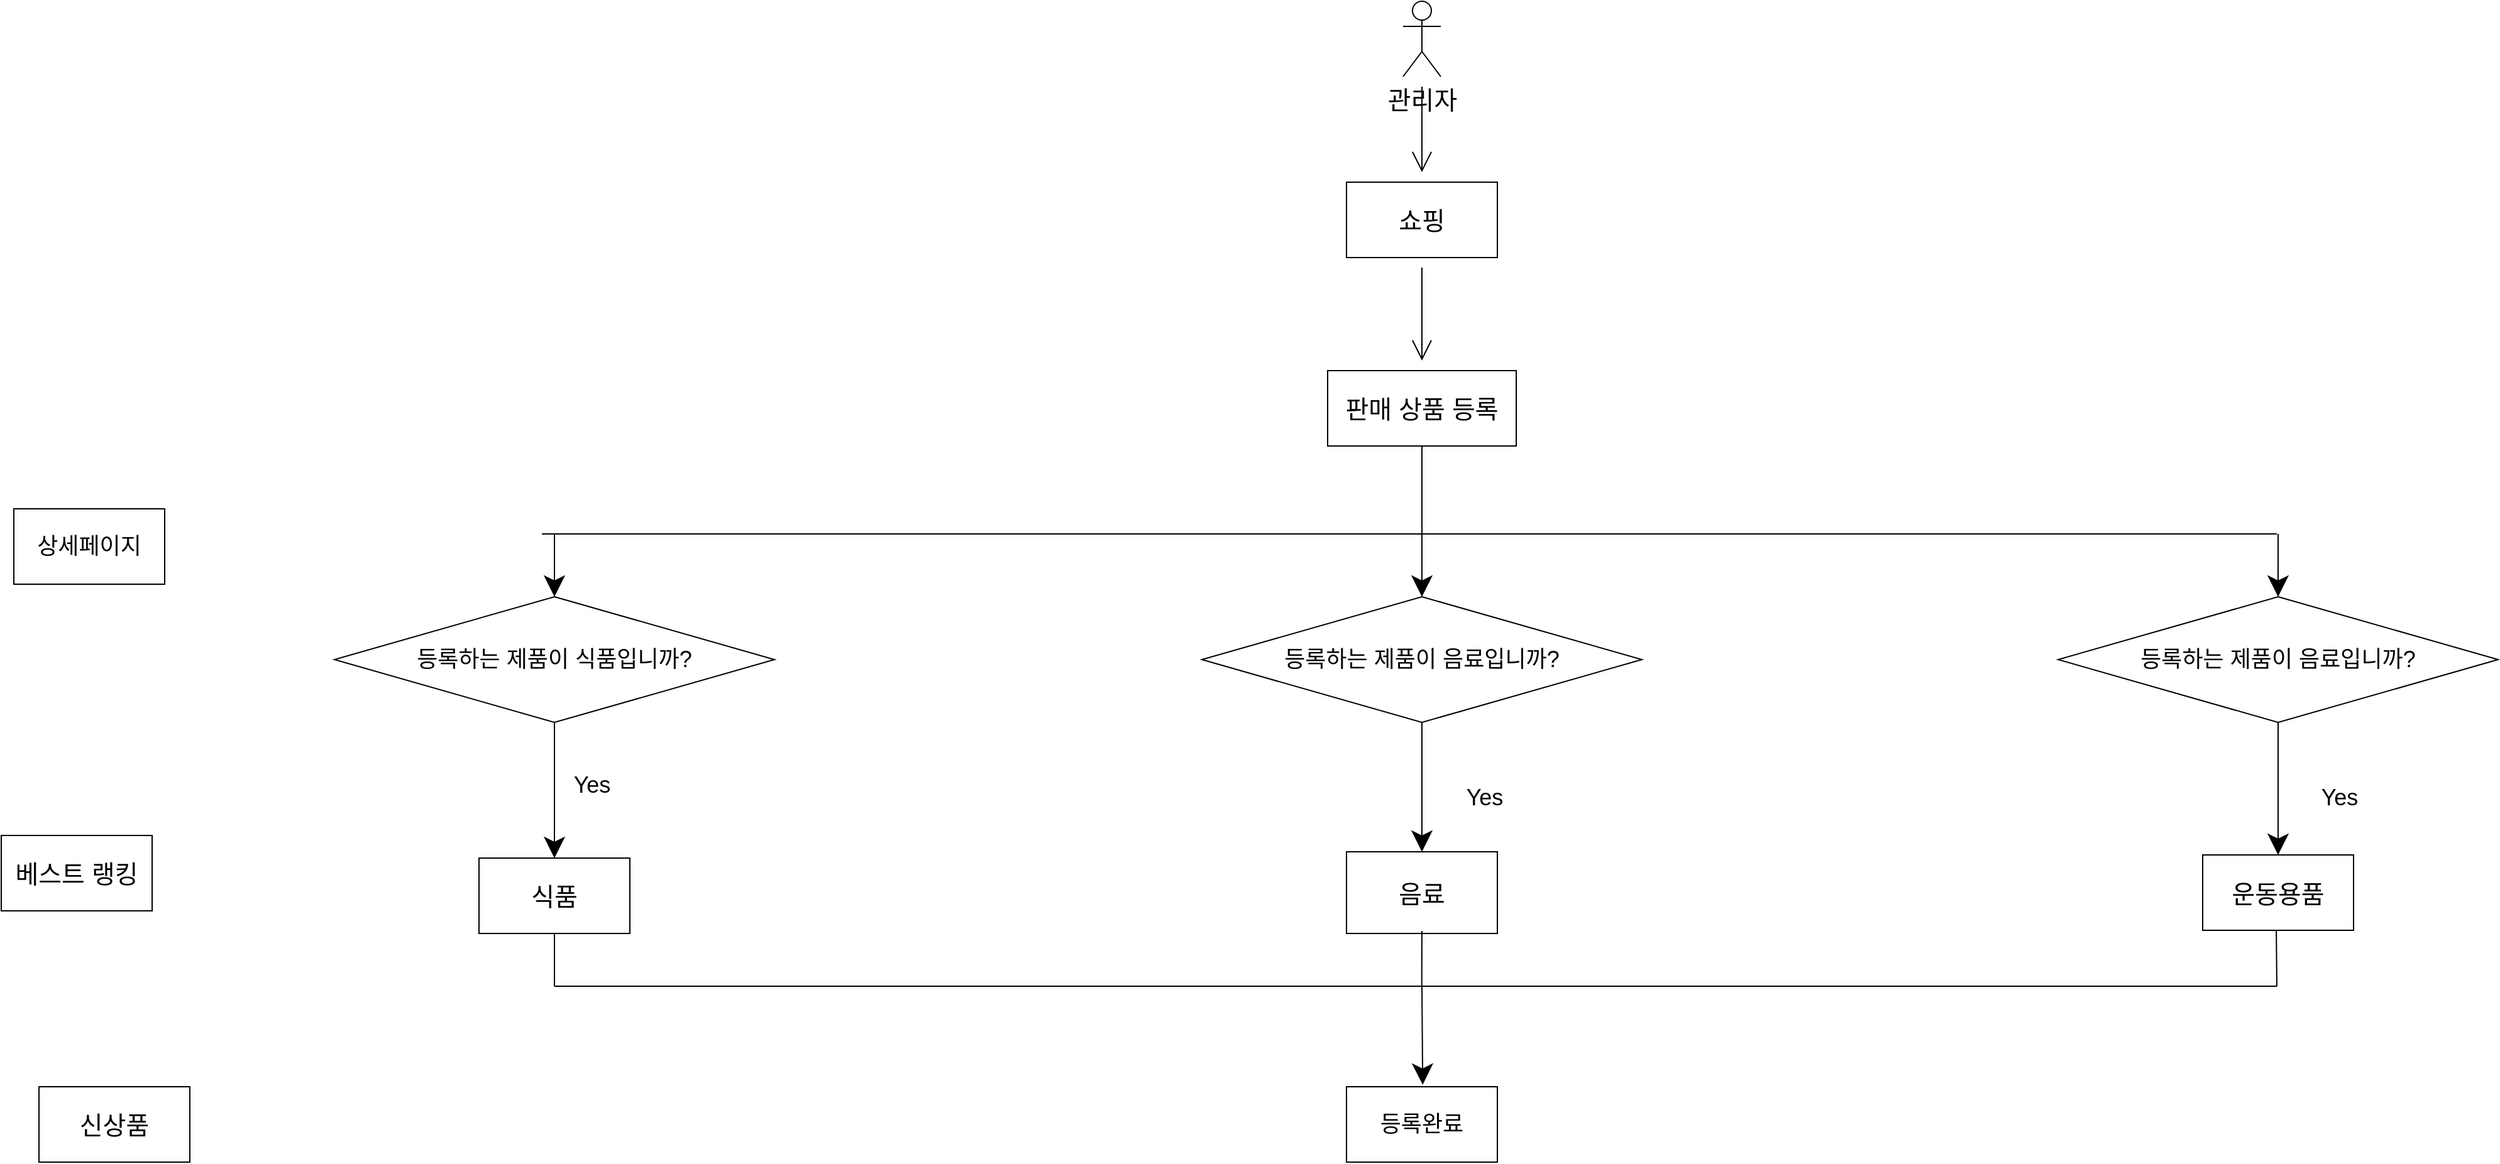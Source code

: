 <mxfile version="15.3.5" type="github" pages="2">
  <diagram id="Mbz1X0jXBJQAvzP7gGIC" name="관리자 상품등록">
    <mxGraphModel dx="3422" dy="2537" grid="1" gridSize="10" guides="1" tooltips="1" connect="1" arrows="1" fold="1" page="1" pageScale="1" pageWidth="827" pageHeight="1169" math="0" shadow="0">
      <root>
        <mxCell id="0" />
        <mxCell id="1" parent="0" />
        <mxCell id="1ij2vIx0KIyRfs9CmPw--5" value="" style="edgeStyle=none;curved=1;rounded=0;orthogonalLoop=1;jettySize=auto;html=1;fontSize=20;endArrow=open;startSize=14;endSize=14;sourcePerimeterSpacing=8;targetPerimeterSpacing=8;" edge="1" parent="1" source="1ij2vIx0KIyRfs9CmPw--1" target="1ij2vIx0KIyRfs9CmPw--3">
          <mxGeometry relative="1" as="geometry" />
        </mxCell>
        <mxCell id="1ij2vIx0KIyRfs9CmPw--1" value="쇼핑" style="rounded=0;whiteSpace=wrap;html=1;hachureGap=4;pointerEvents=0;fontSize=20;" vertex="1" parent="1">
          <mxGeometry x="340" y="80" width="120" height="60" as="geometry" />
        </mxCell>
        <mxCell id="1ij2vIx0KIyRfs9CmPw--3" value="판매 상품 등록" style="rounded=0;whiteSpace=wrap;html=1;hachureGap=4;pointerEvents=0;fontSize=20;" vertex="1" parent="1">
          <mxGeometry x="325" y="230" width="150" height="60" as="geometry" />
        </mxCell>
        <mxCell id="1ij2vIx0KIyRfs9CmPw--6" value="신상품" style="whiteSpace=wrap;html=1;rounded=0;fontSize=20;hachureGap=4;" vertex="1" parent="1">
          <mxGeometry x="-700" y="800" width="120" height="60" as="geometry" />
        </mxCell>
        <mxCell id="1ij2vIx0KIyRfs9CmPw--9" value="식품" style="rounded=0;whiteSpace=wrap;html=1;hachureGap=4;pointerEvents=0;fontSize=20;" vertex="1" parent="1">
          <mxGeometry x="-350" y="618" width="120" height="60" as="geometry" />
        </mxCell>
        <mxCell id="1ij2vIx0KIyRfs9CmPw--10" value="베스트 랭킹" style="rounded=0;whiteSpace=wrap;html=1;hachureGap=4;pointerEvents=0;fontSize=20;" vertex="1" parent="1">
          <mxGeometry x="-730" y="600" width="120" height="60" as="geometry" />
        </mxCell>
        <mxCell id="1ij2vIx0KIyRfs9CmPw--12" value="음료" style="rounded=0;whiteSpace=wrap;html=1;hachureGap=4;pointerEvents=0;fontSize=20;" vertex="1" parent="1">
          <mxGeometry x="340" y="613" width="120" height="65" as="geometry" />
        </mxCell>
        <mxCell id="1ij2vIx0KIyRfs9CmPw--13" value="운동용품" style="rounded=0;whiteSpace=wrap;html=1;hachureGap=4;pointerEvents=0;fontSize=20;" vertex="1" parent="1">
          <mxGeometry x="1021" y="615.5" width="120" height="60" as="geometry" />
        </mxCell>
        <mxCell id="1ij2vIx0KIyRfs9CmPw--15" value="" style="endArrow=none;html=1;fontSize=20;startSize=14;endSize=14;sourcePerimeterSpacing=8;targetPerimeterSpacing=8;entryX=0.5;entryY=1;entryDx=0;entryDy=0;" edge="1" parent="1" target="1ij2vIx0KIyRfs9CmPw--3">
          <mxGeometry width="50" height="50" relative="1" as="geometry">
            <mxPoint x="400" y="360" as="sourcePoint" />
            <mxPoint x="680" y="380" as="targetPoint" />
          </mxGeometry>
        </mxCell>
        <mxCell id="1ij2vIx0KIyRfs9CmPw--16" value="" style="endArrow=none;html=1;fontSize=20;startSize=14;endSize=14;sourcePerimeterSpacing=8;targetPerimeterSpacing=8;" edge="1" parent="1">
          <mxGeometry width="50" height="50" relative="1" as="geometry">
            <mxPoint x="-300" y="360" as="sourcePoint" />
            <mxPoint x="1080" y="360" as="targetPoint" />
          </mxGeometry>
        </mxCell>
        <mxCell id="1ij2vIx0KIyRfs9CmPw--22" value="" style="edgeStyle=none;curved=1;rounded=0;orthogonalLoop=1;jettySize=auto;html=1;fontSize=20;endArrow=open;startSize=14;endSize=14;sourcePerimeterSpacing=8;targetPerimeterSpacing=8;" edge="1" parent="1" source="1ij2vIx0KIyRfs9CmPw--19" target="1ij2vIx0KIyRfs9CmPw--1">
          <mxGeometry relative="1" as="geometry" />
        </mxCell>
        <mxCell id="1ij2vIx0KIyRfs9CmPw--19" value="관리자" style="shape=umlActor;verticalLabelPosition=bottom;verticalAlign=top;html=1;outlineConnect=0;hachureGap=4;pointerEvents=0;fontSize=20;" vertex="1" parent="1">
          <mxGeometry x="385" y="-64" width="30" height="60" as="geometry" />
        </mxCell>
        <mxCell id="1ij2vIx0KIyRfs9CmPw--23" value="" style="endArrow=classic;html=1;fontSize=20;startSize=14;endSize=14;sourcePerimeterSpacing=8;targetPerimeterSpacing=8;exitX=0.5;exitY=1;exitDx=0;exitDy=0;entryX=0.5;entryY=0;entryDx=0;entryDy=0;" edge="1" parent="1" source="1ij2vIx0KIyRfs9CmPw--30" target="1ij2vIx0KIyRfs9CmPw--12">
          <mxGeometry width="50" height="50" relative="1" as="geometry">
            <mxPoint x="550" y="260" as="sourcePoint" />
            <mxPoint x="400" y="600" as="targetPoint" />
          </mxGeometry>
        </mxCell>
        <mxCell id="1ij2vIx0KIyRfs9CmPw--25" value="등록하는 제품이 식품입니까?" style="rhombus;whiteSpace=wrap;html=1;hachureGap=4;pointerEvents=0;fontSize=18;" vertex="1" parent="1">
          <mxGeometry x="-465" y="410" width="350" height="100" as="geometry" />
        </mxCell>
        <mxCell id="1ij2vIx0KIyRfs9CmPw--26" value="" style="endArrow=classic;html=1;fontSize=18;startSize=14;endSize=14;sourcePerimeterSpacing=8;targetPerimeterSpacing=8;entryX=0.5;entryY=0;entryDx=0;entryDy=0;" edge="1" parent="1" target="1ij2vIx0KIyRfs9CmPw--25">
          <mxGeometry width="50" height="50" relative="1" as="geometry">
            <mxPoint x="-290" y="360" as="sourcePoint" />
            <mxPoint y="460" as="targetPoint" />
          </mxGeometry>
        </mxCell>
        <mxCell id="1ij2vIx0KIyRfs9CmPw--28" value="" style="endArrow=classic;html=1;fontSize=18;startSize=14;endSize=14;sourcePerimeterSpacing=8;targetPerimeterSpacing=8;exitX=0.5;exitY=1;exitDx=0;exitDy=0;entryX=0.5;entryY=0;entryDx=0;entryDy=0;" edge="1" parent="1" source="1ij2vIx0KIyRfs9CmPw--25" target="1ij2vIx0KIyRfs9CmPw--9">
          <mxGeometry width="50" height="50" relative="1" as="geometry">
            <mxPoint x="-150" y="480" as="sourcePoint" />
            <mxPoint x="-100" y="430" as="targetPoint" />
          </mxGeometry>
        </mxCell>
        <mxCell id="1ij2vIx0KIyRfs9CmPw--29" value="Yes" style="text;html=1;strokeColor=none;fillColor=none;align=center;verticalAlign=middle;whiteSpace=wrap;rounded=0;hachureGap=4;pointerEvents=0;fontSize=18;" vertex="1" parent="1">
          <mxGeometry x="-280" y="550" width="40" height="20" as="geometry" />
        </mxCell>
        <mxCell id="1ij2vIx0KIyRfs9CmPw--30" value="등록하는 제품이 음료입니까?" style="rhombus;whiteSpace=wrap;html=1;hachureGap=4;pointerEvents=0;fontSize=18;" vertex="1" parent="1">
          <mxGeometry x="225" y="410" width="350" height="100" as="geometry" />
        </mxCell>
        <mxCell id="1ij2vIx0KIyRfs9CmPw--31" value="" style="endArrow=classic;html=1;fontSize=18;startSize=14;endSize=14;sourcePerimeterSpacing=8;targetPerimeterSpacing=8;entryX=0.5;entryY=0;entryDx=0;entryDy=0;" edge="1" parent="1" target="1ij2vIx0KIyRfs9CmPw--30">
          <mxGeometry width="50" height="50" relative="1" as="geometry">
            <mxPoint x="400" y="360" as="sourcePoint" />
            <mxPoint x="270" y="470" as="targetPoint" />
          </mxGeometry>
        </mxCell>
        <mxCell id="1ij2vIx0KIyRfs9CmPw--32" value="등록하는 제품이 음료입니까?" style="rhombus;whiteSpace=wrap;html=1;hachureGap=4;pointerEvents=0;fontSize=18;" vertex="1" parent="1">
          <mxGeometry x="906" y="410" width="350" height="100" as="geometry" />
        </mxCell>
        <mxCell id="1ij2vIx0KIyRfs9CmPw--33" value="" style="endArrow=classic;html=1;fontSize=18;startSize=14;endSize=14;sourcePerimeterSpacing=8;targetPerimeterSpacing=8;entryX=0.5;entryY=0;entryDx=0;entryDy=0;" edge="1" parent="1" target="1ij2vIx0KIyRfs9CmPw--32">
          <mxGeometry width="50" height="50" relative="1" as="geometry">
            <mxPoint x="1081" y="360" as="sourcePoint" />
            <mxPoint x="726" y="300" as="targetPoint" />
          </mxGeometry>
        </mxCell>
        <mxCell id="1ij2vIx0KIyRfs9CmPw--34" value="" style="endArrow=classic;html=1;fontSize=18;startSize=14;endSize=14;sourcePerimeterSpacing=8;targetPerimeterSpacing=8;entryX=0.5;entryY=0;entryDx=0;entryDy=0;exitX=0.5;exitY=1;exitDx=0;exitDy=0;" edge="1" parent="1" source="1ij2vIx0KIyRfs9CmPw--32" target="1ij2vIx0KIyRfs9CmPw--13">
          <mxGeometry width="50" height="50" relative="1" as="geometry">
            <mxPoint x="1081" y="513" as="sourcePoint" />
            <mxPoint x="696" y="520" as="targetPoint" />
          </mxGeometry>
        </mxCell>
        <mxCell id="1ij2vIx0KIyRfs9CmPw--35" value="상세페이지" style="rounded=0;whiteSpace=wrap;html=1;hachureGap=4;pointerEvents=0;fontSize=18;" vertex="1" parent="1">
          <mxGeometry x="-720" y="340" width="120" height="60" as="geometry" />
        </mxCell>
        <mxCell id="1ij2vIx0KIyRfs9CmPw--36" value="" style="endArrow=none;html=1;fontSize=20;startSize=14;endSize=14;sourcePerimeterSpacing=8;targetPerimeterSpacing=8;" edge="1" parent="1">
          <mxGeometry width="50" height="50" relative="1" as="geometry">
            <mxPoint x="-290" y="720" as="sourcePoint" />
            <mxPoint x="1080" y="720" as="targetPoint" />
          </mxGeometry>
        </mxCell>
        <mxCell id="1ij2vIx0KIyRfs9CmPw--37" value="" style="endArrow=none;html=1;fontSize=18;startSize=14;endSize=14;sourcePerimeterSpacing=8;targetPerimeterSpacing=8;entryX=0.5;entryY=1;entryDx=0;entryDy=0;" edge="1" parent="1" target="1ij2vIx0KIyRfs9CmPw--9">
          <mxGeometry width="50" height="50" relative="1" as="geometry">
            <mxPoint x="-290" y="720" as="sourcePoint" />
            <mxPoint x="370" y="540" as="targetPoint" />
          </mxGeometry>
        </mxCell>
        <mxCell id="1ij2vIx0KIyRfs9CmPw--38" value="" style="endArrow=none;html=1;fontSize=18;startSize=14;endSize=14;sourcePerimeterSpacing=8;targetPerimeterSpacing=8;" edge="1" parent="1">
          <mxGeometry width="50" height="50" relative="1" as="geometry">
            <mxPoint x="399.88" y="695.5" as="sourcePoint" />
            <mxPoint x="400" y="676" as="targetPoint" />
            <Array as="points">
              <mxPoint x="399.88" y="725.5" />
              <mxPoint x="399.88" y="695.5" />
            </Array>
          </mxGeometry>
        </mxCell>
        <mxCell id="1ij2vIx0KIyRfs9CmPw--39" value="" style="endArrow=none;html=1;fontSize=18;startSize=14;endSize=14;sourcePerimeterSpacing=8;targetPerimeterSpacing=8;entryX=0.488;entryY=0.991;entryDx=0;entryDy=0;entryPerimeter=0;" edge="1" parent="1" target="1ij2vIx0KIyRfs9CmPw--13">
          <mxGeometry width="50" height="50" relative="1" as="geometry">
            <mxPoint x="1080" y="720" as="sourcePoint" />
            <mxPoint x="1100" y="690" as="targetPoint" />
          </mxGeometry>
        </mxCell>
        <mxCell id="1ij2vIx0KIyRfs9CmPw--40" value="등록완료" style="rounded=0;whiteSpace=wrap;html=1;hachureGap=4;pointerEvents=0;fontSize=18;" vertex="1" parent="1">
          <mxGeometry x="340" y="800" width="120" height="60" as="geometry" />
        </mxCell>
        <mxCell id="1ij2vIx0KIyRfs9CmPw--41" value="" style="endArrow=classic;html=1;fontSize=18;startSize=14;endSize=14;sourcePerimeterSpacing=8;targetPerimeterSpacing=8;entryX=0.505;entryY=-0.026;entryDx=0;entryDy=0;entryPerimeter=0;" edge="1" parent="1" target="1ij2vIx0KIyRfs9CmPw--40">
          <mxGeometry width="50" height="50" relative="1" as="geometry">
            <mxPoint x="400" y="720" as="sourcePoint" />
            <mxPoint x="-40" y="610" as="targetPoint" />
          </mxGeometry>
        </mxCell>
        <mxCell id="kwIAU6u-QHlipPd0-S5B-1" value="Yes" style="text;html=1;strokeColor=none;fillColor=none;align=center;verticalAlign=middle;whiteSpace=wrap;rounded=0;hachureGap=4;pointerEvents=0;fontSize=18;" vertex="1" parent="1">
          <mxGeometry x="430" y="560" width="40" height="20" as="geometry" />
        </mxCell>
        <mxCell id="kwIAU6u-QHlipPd0-S5B-2" value="Yes" style="text;html=1;strokeColor=none;fillColor=none;align=center;verticalAlign=middle;whiteSpace=wrap;rounded=0;hachureGap=4;pointerEvents=0;fontSize=18;" vertex="1" parent="1">
          <mxGeometry x="1110" y="560" width="40" height="20" as="geometry" />
        </mxCell>
      </root>
    </mxGraphModel>
  </diagram>
  <diagram id="tQLmPzB2Zq9s3pqTRQOG" name="쇼핑- 회원">
    <mxGraphModel dx="3793" dy="2732" grid="1" gridSize="10" guides="1" tooltips="1" connect="1" arrows="1" fold="1" page="1" pageScale="1" pageWidth="827" pageHeight="1169" math="0" shadow="0">
      <root>
        <mxCell id="2Ex7D4Zg0h1OCY03_E01-0" />
        <mxCell id="2Ex7D4Zg0h1OCY03_E01-1" parent="2Ex7D4Zg0h1OCY03_E01-0" />
        <mxCell id="qyrrF7qg6Heu5hPeTzar-13" style="edgeStyle=none;rounded=0;orthogonalLoop=1;jettySize=auto;html=1;exitX=0.5;exitY=1;exitDx=0;exitDy=0;fontSize=18;endArrow=open;startSize=14;endSize=14;sourcePerimeterSpacing=8;targetPerimeterSpacing=8;" edge="1" parent="2Ex7D4Zg0h1OCY03_E01-1" source="P7xYUtdYo_uKBjZdO2qf-0">
          <mxGeometry relative="1" as="geometry">
            <mxPoint x="413" y="234" as="targetPoint" />
          </mxGeometry>
        </mxCell>
        <mxCell id="P7xYUtdYo_uKBjZdO2qf-0" value="쇼핑" style="rounded=0;whiteSpace=wrap;html=1;hachureGap=4;pointerEvents=0;fontSize=20;" vertex="1" parent="2Ex7D4Zg0h1OCY03_E01-1">
          <mxGeometry x="354" y="108" width="120" height="60" as="geometry" />
        </mxCell>
        <mxCell id="P7xYUtdYo_uKBjZdO2qf-3" value="" style="edgeStyle=none;rounded=0;orthogonalLoop=1;jettySize=auto;html=1;fontSize=18;endArrow=open;startSize=14;endSize=14;sourcePerimeterSpacing=8;targetPerimeterSpacing=8;" edge="1" parent="2Ex7D4Zg0h1OCY03_E01-1" source="P7xYUtdYo_uKBjZdO2qf-1" target="P7xYUtdYo_uKBjZdO2qf-0">
          <mxGeometry relative="1" as="geometry" />
        </mxCell>
        <mxCell id="P7xYUtdYo_uKBjZdO2qf-1" value="회원" style="shape=umlActor;verticalLabelPosition=bottom;verticalAlign=top;html=1;outlineConnect=0;hachureGap=4;pointerEvents=0;fontSize=20;" vertex="1" parent="2Ex7D4Zg0h1OCY03_E01-1">
          <mxGeometry x="399" y="-36" width="30" height="60" as="geometry" />
        </mxCell>
        <mxCell id="P7xYUtdYo_uKBjZdO2qf-4" value="" style="endArrow=none;html=1;fontSize=18;startSize=14;endSize=14;sourcePerimeterSpacing=8;targetPerimeterSpacing=8;" edge="1" parent="2Ex7D4Zg0h1OCY03_E01-1">
          <mxGeometry width="50" height="50" relative="1" as="geometry">
            <mxPoint x="-440" y="234" as="sourcePoint" />
            <mxPoint x="730" y="234" as="targetPoint" />
          </mxGeometry>
        </mxCell>
        <mxCell id="qyrrF7qg6Heu5hPeTzar-0" value="신상품" style="whiteSpace=wrap;html=1;rounded=0;fontSize=20;hachureGap=4;flipH=1;" vertex="1" parent="2Ex7D4Zg0h1OCY03_E01-1">
          <mxGeometry x="-500" y="482.5" width="120" height="60" as="geometry" />
        </mxCell>
        <mxCell id="qyrrF7qg6Heu5hPeTzar-1" value="식품" style="rounded=0;whiteSpace=wrap;html=1;hachureGap=4;pointerEvents=0;fontSize=20;flipH=1;" vertex="1" parent="2Ex7D4Zg0h1OCY03_E01-1">
          <mxGeometry x="240" y="652.5" width="120" height="60" as="geometry" />
        </mxCell>
        <mxCell id="qyrrF7qg6Heu5hPeTzar-2" value="베스트 랭킹" style="rounded=0;whiteSpace=wrap;html=1;hachureGap=4;pointerEvents=0;fontSize=20;flipH=1;" vertex="1" parent="2Ex7D4Zg0h1OCY03_E01-1">
          <mxGeometry x="-170" y="482.5" width="120" height="60" as="geometry" />
        </mxCell>
        <mxCell id="qyrrF7qg6Heu5hPeTzar-3" value="음료" style="rounded=0;whiteSpace=wrap;html=1;hachureGap=4;pointerEvents=0;fontSize=20;flipH=1;" vertex="1" parent="2Ex7D4Zg0h1OCY03_E01-1">
          <mxGeometry x="660" y="650" width="120" height="65" as="geometry" />
        </mxCell>
        <mxCell id="qyrrF7qg6Heu5hPeTzar-4" value="운동용품" style="rounded=0;whiteSpace=wrap;html=1;hachureGap=4;pointerEvents=0;fontSize=20;flipH=1;" vertex="1" parent="2Ex7D4Zg0h1OCY03_E01-1">
          <mxGeometry x="1120" y="652.5" width="120" height="60" as="geometry" />
        </mxCell>
        <mxCell id="qyrrF7qg6Heu5hPeTzar-7" value="" style="endArrow=classic;html=1;fontSize=18;startSize=14;endSize=14;sourcePerimeterSpacing=8;targetPerimeterSpacing=8;entryX=0.5;entryY=0;entryDx=0;entryDy=0;" edge="1" parent="2Ex7D4Zg0h1OCY03_E01-1" target="qyrrF7qg6Heu5hPeTzar-0">
          <mxGeometry width="50" height="50" relative="1" as="geometry">
            <mxPoint x="-440" y="230" as="sourcePoint" />
            <mxPoint x="-445" y="480" as="targetPoint" />
          </mxGeometry>
        </mxCell>
        <mxCell id="qyrrF7qg6Heu5hPeTzar-9" value="" style="endArrow=classic;html=1;fontSize=18;startSize=14;endSize=14;sourcePerimeterSpacing=8;targetPerimeterSpacing=8;entryX=0.5;entryY=0;entryDx=0;entryDy=0;" edge="1" parent="2Ex7D4Zg0h1OCY03_E01-1">
          <mxGeometry width="50" height="50" relative="1" as="geometry">
            <mxPoint x="-110" y="240" as="sourcePoint" />
            <mxPoint x="-110.42" y="482.5" as="targetPoint" />
          </mxGeometry>
        </mxCell>
        <mxCell id="qyrrF7qg6Heu5hPeTzar-12" value="" style="endArrow=classic;html=1;fontSize=18;startSize=14;endSize=14;sourcePerimeterSpacing=8;targetPerimeterSpacing=8;" edge="1" parent="2Ex7D4Zg0h1OCY03_E01-1">
          <mxGeometry width="50" height="50" relative="1" as="geometry">
            <mxPoint x="720" y="610" as="sourcePoint" />
            <mxPoint x="720" y="650" as="targetPoint" />
          </mxGeometry>
        </mxCell>
        <mxCell id="qyrrF7qg6Heu5hPeTzar-22" value="" style="endArrow=none;html=1;fontSize=18;startSize=14;endSize=14;sourcePerimeterSpacing=8;targetPerimeterSpacing=8;" edge="1" parent="2Ex7D4Zg0h1OCY03_E01-1">
          <mxGeometry width="50" height="50" relative="1" as="geometry">
            <mxPoint x="-440" y="804" as="sourcePoint" />
            <mxPoint x="1180" y="804" as="targetPoint" />
          </mxGeometry>
        </mxCell>
        <mxCell id="qyrrF7qg6Heu5hPeTzar-23" value="" style="endArrow=none;html=1;fontSize=18;startSize=14;endSize=14;sourcePerimeterSpacing=8;targetPerimeterSpacing=8;entryX=0.5;entryY=1;entryDx=0;entryDy=0;" edge="1" parent="2Ex7D4Zg0h1OCY03_E01-1" target="qyrrF7qg6Heu5hPeTzar-0">
          <mxGeometry width="50" height="50" relative="1" as="geometry">
            <mxPoint x="-440" y="810" as="sourcePoint" />
            <mxPoint x="-440" y="562.5" as="targetPoint" />
          </mxGeometry>
        </mxCell>
        <mxCell id="qyrrF7qg6Heu5hPeTzar-24" value="" style="endArrow=none;html=1;fontSize=18;startSize=14;endSize=14;sourcePerimeterSpacing=8;targetPerimeterSpacing=8;entryX=0.5;entryY=1;entryDx=0;entryDy=0;" edge="1" parent="2Ex7D4Zg0h1OCY03_E01-1">
          <mxGeometry width="50" height="50" relative="1" as="geometry">
            <mxPoint x="-110" y="810" as="sourcePoint" />
            <mxPoint x="-110.42" y="542.5" as="targetPoint" />
            <Array as="points">
              <mxPoint x="-110.42" y="580" />
            </Array>
          </mxGeometry>
        </mxCell>
        <mxCell id="qyrrF7qg6Heu5hPeTzar-28" value="" style="endArrow=none;html=1;fontSize=18;startSize=14;endSize=14;sourcePerimeterSpacing=8;targetPerimeterSpacing=8;" edge="1" parent="2Ex7D4Zg0h1OCY03_E01-1">
          <mxGeometry width="50" height="50" relative="1" as="geometry">
            <mxPoint x="300" y="610" as="sourcePoint" />
            <mxPoint x="1180" y="610" as="targetPoint" />
          </mxGeometry>
        </mxCell>
        <mxCell id="qyrrF7qg6Heu5hPeTzar-29" value="" style="endArrow=none;html=1;fontSize=18;startSize=14;endSize=14;sourcePerimeterSpacing=8;targetPerimeterSpacing=8;exitX=0.5;exitY=1;exitDx=0;exitDy=0;" edge="1" parent="2Ex7D4Zg0h1OCY03_E01-1" source="qyrrF7qg6Heu5hPeTzar-1">
          <mxGeometry width="50" height="50" relative="1" as="geometry">
            <mxPoint x="610" y="540" as="sourcePoint" />
            <mxPoint x="300" y="810" as="targetPoint" />
            <Array as="points">
              <mxPoint x="300" y="770" />
            </Array>
          </mxGeometry>
        </mxCell>
        <mxCell id="qyrrF7qg6Heu5hPeTzar-30" value="" style="endArrow=none;html=1;fontSize=18;startSize=14;endSize=14;sourcePerimeterSpacing=8;targetPerimeterSpacing=8;exitX=0.5;exitY=1;exitDx=0;exitDy=0;" edge="1" parent="2Ex7D4Zg0h1OCY03_E01-1">
          <mxGeometry width="50" height="50" relative="1" as="geometry">
            <mxPoint x="719.5" y="715" as="sourcePoint" />
            <mxPoint x="719.5" y="812.5" as="targetPoint" />
            <Array as="points">
              <mxPoint x="719.5" y="772.5" />
            </Array>
          </mxGeometry>
        </mxCell>
        <mxCell id="qyrrF7qg6Heu5hPeTzar-31" value="" style="endArrow=none;html=1;fontSize=18;startSize=14;endSize=14;sourcePerimeterSpacing=8;targetPerimeterSpacing=8;exitX=0.5;exitY=1;exitDx=0;exitDy=0;" edge="1" parent="2Ex7D4Zg0h1OCY03_E01-1">
          <mxGeometry width="50" height="50" relative="1" as="geometry">
            <mxPoint x="1180" y="715" as="sourcePoint" />
            <mxPoint x="1180" y="812.5" as="targetPoint" />
            <Array as="points">
              <mxPoint x="1180" y="772.5" />
            </Array>
          </mxGeometry>
        </mxCell>
        <mxCell id="qyrrF7qg6Heu5hPeTzar-32" value="" style="endArrow=classic;html=1;fontSize=18;startSize=14;endSize=14;sourcePerimeterSpacing=8;targetPerimeterSpacing=8;entryX=0.5;entryY=0;entryDx=0;entryDy=0;" edge="1" parent="2Ex7D4Zg0h1OCY03_E01-1" target="qyrrF7qg6Heu5hPeTzar-1">
          <mxGeometry width="50" height="50" relative="1" as="geometry">
            <mxPoint x="300" y="610" as="sourcePoint" />
            <mxPoint x="700" y="570" as="targetPoint" />
          </mxGeometry>
        </mxCell>
        <mxCell id="qyrrF7qg6Heu5hPeTzar-33" value="" style="endArrow=classic;html=1;fontSize=18;startSize=14;endSize=14;sourcePerimeterSpacing=8;targetPerimeterSpacing=8;entryX=0.5;entryY=0;entryDx=0;entryDy=0;" edge="1" parent="2Ex7D4Zg0h1OCY03_E01-1" target="qyrrF7qg6Heu5hPeTzar-4">
          <mxGeometry width="50" height="50" relative="1" as="geometry">
            <mxPoint x="1180" y="610" as="sourcePoint" />
            <mxPoint x="1180" y="670" as="targetPoint" />
          </mxGeometry>
        </mxCell>
        <mxCell id="qyrrF7qg6Heu5hPeTzar-34" value="" style="endArrow=classic;html=1;fontSize=18;startSize=14;endSize=14;sourcePerimeterSpacing=8;targetPerimeterSpacing=8;" edge="1" parent="2Ex7D4Zg0h1OCY03_E01-1">
          <mxGeometry width="50" height="50" relative="1" as="geometry">
            <mxPoint x="300" y="810" as="sourcePoint" />
            <mxPoint x="300" y="880" as="targetPoint" />
          </mxGeometry>
        </mxCell>
        <mxCell id="qyrrF7qg6Heu5hPeTzar-37" value="" style="edgeStyle=none;rounded=0;orthogonalLoop=1;jettySize=auto;html=1;fontSize=18;endArrow=open;startSize=14;endSize=14;sourcePerimeterSpacing=8;targetPerimeterSpacing=8;" edge="1" parent="2Ex7D4Zg0h1OCY03_E01-1" source="qyrrF7qg6Heu5hPeTzar-35" target="qyrrF7qg6Heu5hPeTzar-36">
          <mxGeometry relative="1" as="geometry" />
        </mxCell>
        <mxCell id="qyrrF7qg6Heu5hPeTzar-39" value="" style="edgeStyle=none;rounded=0;orthogonalLoop=1;jettySize=auto;html=1;fontSize=18;endArrow=open;startSize=14;endSize=14;sourcePerimeterSpacing=8;targetPerimeterSpacing=8;" edge="1" parent="2Ex7D4Zg0h1OCY03_E01-1" source="qyrrF7qg6Heu5hPeTzar-35" target="qyrrF7qg6Heu5hPeTzar-38">
          <mxGeometry relative="1" as="geometry" />
        </mxCell>
        <mxCell id="qyrrF7qg6Heu5hPeTzar-35" value="상세페이지" style="rounded=0;whiteSpace=wrap;html=1;hachureGap=4;pointerEvents=0;fontSize=18;" vertex="1" parent="2Ex7D4Zg0h1OCY03_E01-1">
          <mxGeometry x="240" y="880" width="120" height="60" as="geometry" />
        </mxCell>
        <mxCell id="qyrrF7qg6Heu5hPeTzar-43" value="" style="edgeStyle=none;rounded=0;orthogonalLoop=1;jettySize=auto;html=1;fontSize=18;endArrow=open;startSize=14;endSize=14;sourcePerimeterSpacing=8;targetPerimeterSpacing=8;" edge="1" parent="2Ex7D4Zg0h1OCY03_E01-1" source="qyrrF7qg6Heu5hPeTzar-36" target="qyrrF7qg6Heu5hPeTzar-42">
          <mxGeometry relative="1" as="geometry" />
        </mxCell>
        <mxCell id="qyrrF7qg6Heu5hPeTzar-36" value="장바구니" style="whiteSpace=wrap;html=1;rounded=0;fontSize=18;hachureGap=4;" vertex="1" parent="2Ex7D4Zg0h1OCY03_E01-1">
          <mxGeometry x="90" y="1050" width="120" height="60" as="geometry" />
        </mxCell>
        <mxCell id="qyrrF7qg6Heu5hPeTzar-41" value="" style="edgeStyle=none;rounded=0;orthogonalLoop=1;jettySize=auto;html=1;fontSize=18;endArrow=open;startSize=14;endSize=14;sourcePerimeterSpacing=8;targetPerimeterSpacing=8;entryX=0.5;entryY=0;entryDx=0;entryDy=0;" edge="1" parent="2Ex7D4Zg0h1OCY03_E01-1" source="qyrrF7qg6Heu5hPeTzar-38" target="qyrrF7qg6Heu5hPeTzar-40">
          <mxGeometry relative="1" as="geometry" />
        </mxCell>
        <mxCell id="qyrrF7qg6Heu5hPeTzar-38" value="바로 구매" style="rounded=0;whiteSpace=wrap;html=1;hachureGap=4;pointerEvents=0;fontSize=18;" vertex="1" parent="2Ex7D4Zg0h1OCY03_E01-1">
          <mxGeometry x="370" y="1050" width="120" height="60" as="geometry" />
        </mxCell>
        <mxCell id="qyrrF7qg6Heu5hPeTzar-72" value="" style="edgeStyle=none;rounded=0;orthogonalLoop=1;jettySize=auto;html=1;fontSize=18;endArrow=open;startSize=14;endSize=14;sourcePerimeterSpacing=8;targetPerimeterSpacing=8;" edge="1" parent="2Ex7D4Zg0h1OCY03_E01-1" source="qyrrF7qg6Heu5hPeTzar-40" target="qyrrF7qg6Heu5hPeTzar-71">
          <mxGeometry relative="1" as="geometry" />
        </mxCell>
        <mxCell id="qyrrF7qg6Heu5hPeTzar-40" value="결제화면" style="whiteSpace=wrap;html=1;rounded=0;fontSize=18;hachureGap=4;" vertex="1" parent="2Ex7D4Zg0h1OCY03_E01-1">
          <mxGeometry x="240" y="1320" width="120" height="60" as="geometry" />
        </mxCell>
        <mxCell id="qyrrF7qg6Heu5hPeTzar-44" style="edgeStyle=none;rounded=0;orthogonalLoop=1;jettySize=auto;html=1;entryX=0.5;entryY=0;entryDx=0;entryDy=0;fontSize=18;endArrow=open;startSize=14;endSize=14;sourcePerimeterSpacing=8;targetPerimeterSpacing=8;" edge="1" parent="2Ex7D4Zg0h1OCY03_E01-1" source="qyrrF7qg6Heu5hPeTzar-42" target="qyrrF7qg6Heu5hPeTzar-40">
          <mxGeometry relative="1" as="geometry" />
        </mxCell>
        <mxCell id="qyrrF7qg6Heu5hPeTzar-42" value="결제하기" style="whiteSpace=wrap;html=1;rounded=0;fontSize=18;hachureGap=4;" vertex="1" parent="2Ex7D4Zg0h1OCY03_E01-1">
          <mxGeometry x="90" y="1190" width="120" height="60" as="geometry" />
        </mxCell>
        <mxCell id="qyrrF7qg6Heu5hPeTzar-45" value="" style="endArrow=none;html=1;startSize=6;endSize=6;sourcePerimeterSpacing=0;targetPerimeterSpacing=0;" edge="1" parent="2Ex7D4Zg0h1OCY03_E01-1">
          <mxGeometry x="-610.75" y="-315" width="50" height="50" as="geometry">
            <mxPoint x="431" y="385" as="sourcePoint" />
            <mxPoint x="1009.25" y="385" as="targetPoint" />
          </mxGeometry>
        </mxCell>
        <mxCell id="qyrrF7qg6Heu5hPeTzar-46" value="" style="endArrow=classic;html=1;startSize=6;endSize=6;sourcePerimeterSpacing=0;targetPerimeterSpacing=0;entryX=0.5;entryY=0;entryDx=0;entryDy=0;" edge="1" parent="2Ex7D4Zg0h1OCY03_E01-1">
          <mxGeometry x="-610.75" y="-315" width="50" height="50" as="geometry">
            <mxPoint x="571" y="385" as="sourcePoint" />
            <mxPoint x="571.25" y="445" as="targetPoint" />
          </mxGeometry>
        </mxCell>
        <mxCell id="qyrrF7qg6Heu5hPeTzar-47" value="정렬방식" style="rhombus;whiteSpace=wrap;html=1;fontSize=15;" vertex="1" parent="2Ex7D4Zg0h1OCY03_E01-1">
          <mxGeometry x="656.25" y="299" width="130" height="40" as="geometry" />
        </mxCell>
        <mxCell id="qyrrF7qg6Heu5hPeTzar-48" value="" style="endArrow=classic;html=1;exitX=1;exitY=0.5;exitDx=0;exitDy=0;" edge="1" parent="2Ex7D4Zg0h1OCY03_E01-1">
          <mxGeometry x="-681.75" y="-315" width="50" height="50" as="geometry">
            <mxPoint x="784.25" y="319" as="sourcePoint" />
            <mxPoint x="849.25" y="319" as="targetPoint" />
          </mxGeometry>
        </mxCell>
        <mxCell id="qyrrF7qg6Heu5hPeTzar-49" value="No" style="text;html=1;strokeColor=none;fillColor=none;align=center;verticalAlign=middle;whiteSpace=wrap;rounded=0;" vertex="1" parent="2Ex7D4Zg0h1OCY03_E01-1">
          <mxGeometry x="793.25" y="296" width="40" height="20" as="geometry" />
        </mxCell>
        <mxCell id="qyrrF7qg6Heu5hPeTzar-50" value="추천순 정렬" style="rounded=0;whiteSpace=wrap;html=1;" vertex="1" parent="2Ex7D4Zg0h1OCY03_E01-1">
          <mxGeometry x="850.75" y="304" width="109.25" height="30" as="geometry" />
        </mxCell>
        <mxCell id="qyrrF7qg6Heu5hPeTzar-51" value="" style="endArrow=none;html=1;startSize=6;endSize=6;sourcePerimeterSpacing=0;targetPerimeterSpacing=0;entryX=0.5;entryY=1;entryDx=0;entryDy=0;" edge="1" parent="2Ex7D4Zg0h1OCY03_E01-1" target="qyrrF7qg6Heu5hPeTzar-47">
          <mxGeometry x="-684.75" y="-315" width="50" height="50" as="geometry">
            <mxPoint x="721" y="385" as="sourcePoint" />
            <mxPoint x="575.25" y="425" as="targetPoint" />
          </mxGeometry>
        </mxCell>
        <mxCell id="qyrrF7qg6Heu5hPeTzar-52" style="edgeStyle=none;curved=1;rounded=0;orthogonalLoop=1;jettySize=auto;html=1;exitX=1;exitY=1;exitDx=0;exitDy=0;endArrow=open;startSize=6;endSize=6;sourcePerimeterSpacing=0;targetPerimeterSpacing=0;" edge="1" parent="2Ex7D4Zg0h1OCY03_E01-1">
          <mxGeometry x="511.75" y="445" as="geometry">
            <mxPoint x="609.25" y="445" as="sourcePoint" />
            <mxPoint x="609.25" y="445" as="targetPoint" />
          </mxGeometry>
        </mxCell>
        <mxCell id="qyrrF7qg6Heu5hPeTzar-53" value="" style="endArrow=classic;html=1;startSize=6;endSize=6;sourcePerimeterSpacing=0;targetPerimeterSpacing=0;entryX=0.5;entryY=0;entryDx=0;entryDy=0;" edge="1" parent="2Ex7D4Zg0h1OCY03_E01-1">
          <mxGeometry x="-610.75" y="-315" width="50" height="50" as="geometry">
            <mxPoint x="721.25" y="385" as="sourcePoint" />
            <mxPoint x="721.5" y="445" as="targetPoint" />
          </mxGeometry>
        </mxCell>
        <mxCell id="qyrrF7qg6Heu5hPeTzar-54" value="" style="endArrow=classic;html=1;startSize=6;endSize=6;sourcePerimeterSpacing=0;targetPerimeterSpacing=0;entryX=0.5;entryY=0;entryDx=0;entryDy=0;" edge="1" parent="2Ex7D4Zg0h1OCY03_E01-1">
          <mxGeometry x="-610.75" y="-315" width="50" height="50" as="geometry">
            <mxPoint x="862" y="385" as="sourcePoint" />
            <mxPoint x="862.25" y="445" as="targetPoint" />
          </mxGeometry>
        </mxCell>
        <mxCell id="qyrrF7qg6Heu5hPeTzar-55" value="" style="endArrow=classic;html=1;startSize=6;endSize=6;sourcePerimeterSpacing=0;targetPerimeterSpacing=0;entryX=0.5;entryY=0;entryDx=0;entryDy=0;" edge="1" parent="2Ex7D4Zg0h1OCY03_E01-1">
          <mxGeometry x="-610.75" y="-315" width="50" height="50" as="geometry">
            <mxPoint x="1008.5" y="385" as="sourcePoint" />
            <mxPoint x="1008.75" y="445" as="targetPoint" />
          </mxGeometry>
        </mxCell>
        <mxCell id="qyrrF7qg6Heu5hPeTzar-56" value="신상품순" style="rounded=0;whiteSpace=wrap;html=1;" vertex="1" parent="2Ex7D4Zg0h1OCY03_E01-1">
          <mxGeometry x="524" y="450" width="95" height="30" as="geometry" />
        </mxCell>
        <mxCell id="qyrrF7qg6Heu5hPeTzar-57" value="판매량순" style="rounded=0;whiteSpace=wrap;html=1;" vertex="1" parent="2Ex7D4Zg0h1OCY03_E01-1">
          <mxGeometry x="671.5" y="450" width="95" height="30" as="geometry" />
        </mxCell>
        <mxCell id="qyrrF7qg6Heu5hPeTzar-58" value="가격 높은순" style="rounded=0;whiteSpace=wrap;html=1;" vertex="1" parent="2Ex7D4Zg0h1OCY03_E01-1">
          <mxGeometry x="815" y="450" width="95" height="30" as="geometry" />
        </mxCell>
        <mxCell id="qyrrF7qg6Heu5hPeTzar-59" value="가격 낮은순" style="rounded=0;whiteSpace=wrap;html=1;" vertex="1" parent="2Ex7D4Zg0h1OCY03_E01-1">
          <mxGeometry x="961.5" y="450" width="95" height="30" as="geometry" />
        </mxCell>
        <mxCell id="qyrrF7qg6Heu5hPeTzar-60" value="" style="endArrow=none;html=1;startSize=6;endSize=6;sourcePerimeterSpacing=0;targetPerimeterSpacing=0;" edge="1" parent="2Ex7D4Zg0h1OCY03_E01-1">
          <mxGeometry x="-616.87" y="-315" width="50" height="50" as="geometry">
            <mxPoint x="434.88" y="535" as="sourcePoint" />
            <mxPoint x="1011" y="535" as="targetPoint" />
          </mxGeometry>
        </mxCell>
        <mxCell id="qyrrF7qg6Heu5hPeTzar-61" value="" style="endArrow=none;html=1;startSize=6;endSize=6;sourcePerimeterSpacing=0;targetPerimeterSpacing=0;entryX=0.5;entryY=1;entryDx=0;entryDy=0;" edge="1" parent="2Ex7D4Zg0h1OCY03_E01-1" target="qyrrF7qg6Heu5hPeTzar-56">
          <mxGeometry x="-610.75" y="-315" width="50" height="50" as="geometry">
            <mxPoint x="571.25" y="535" as="sourcePoint" />
            <mxPoint x="609.25" y="485" as="targetPoint" />
          </mxGeometry>
        </mxCell>
        <mxCell id="qyrrF7qg6Heu5hPeTzar-62" value="" style="endArrow=none;html=1;startSize=6;endSize=6;sourcePerimeterSpacing=0;targetPerimeterSpacing=0;entryX=0.5;entryY=1;entryDx=0;entryDy=0;" edge="1" parent="2Ex7D4Zg0h1OCY03_E01-1">
          <mxGeometry x="-610.75" y="-315" width="50" height="50" as="geometry">
            <mxPoint x="720.25" y="535" as="sourcePoint" />
            <mxPoint x="720.5" y="480" as="targetPoint" />
          </mxGeometry>
        </mxCell>
        <mxCell id="qyrrF7qg6Heu5hPeTzar-63" value="" style="endArrow=none;html=1;startSize=6;endSize=6;sourcePerimeterSpacing=0;targetPerimeterSpacing=0;entryX=0.5;entryY=1;entryDx=0;entryDy=0;" edge="1" parent="2Ex7D4Zg0h1OCY03_E01-1">
          <mxGeometry x="-610.75" y="-315" width="50" height="50" as="geometry">
            <mxPoint x="862" y="535" as="sourcePoint" />
            <mxPoint x="862.25" y="480" as="targetPoint" />
          </mxGeometry>
        </mxCell>
        <mxCell id="qyrrF7qg6Heu5hPeTzar-64" value="" style="endArrow=none;html=1;startSize=6;endSize=6;sourcePerimeterSpacing=0;targetPerimeterSpacing=0;entryX=0.5;entryY=1;entryDx=0;entryDy=0;" edge="1" parent="2Ex7D4Zg0h1OCY03_E01-1">
          <mxGeometry x="-610.75" y="-315" width="50" height="50" as="geometry">
            <mxPoint x="1008.5" y="535" as="sourcePoint" />
            <mxPoint x="1008.75" y="480" as="targetPoint" />
          </mxGeometry>
        </mxCell>
        <mxCell id="qyrrF7qg6Heu5hPeTzar-65" value="" style="endArrow=classic;html=1;fontSize=18;startSize=14;endSize=14;sourcePerimeterSpacing=8;targetPerimeterSpacing=8;" edge="1" parent="2Ex7D4Zg0h1OCY03_E01-1">
          <mxGeometry width="50" height="50" relative="1" as="geometry">
            <mxPoint x="722" y="230" as="sourcePoint" />
            <mxPoint x="722" y="300" as="targetPoint" />
          </mxGeometry>
        </mxCell>
        <mxCell id="qyrrF7qg6Heu5hPeTzar-66" value="" style="endArrow=none;html=1;fontSize=18;startSize=14;endSize=14;sourcePerimeterSpacing=8;targetPerimeterSpacing=8;" edge="1" parent="2Ex7D4Zg0h1OCY03_E01-1">
          <mxGeometry width="50" height="50" relative="1" as="geometry">
            <mxPoint x="720" y="610" as="sourcePoint" />
            <mxPoint x="720" y="530" as="targetPoint" />
          </mxGeometry>
        </mxCell>
        <mxCell id="qyrrF7qg6Heu5hPeTzar-67" value="" style="endArrow=classic;html=1;startSize=6;endSize=6;sourcePerimeterSpacing=0;targetPerimeterSpacing=0;entryX=0.5;entryY=0;entryDx=0;entryDy=0;" edge="1" parent="2Ex7D4Zg0h1OCY03_E01-1">
          <mxGeometry x="-743.75" y="-310" width="50" height="50" as="geometry">
            <mxPoint x="438" y="380" as="sourcePoint" />
            <mxPoint x="438.25" y="450" as="targetPoint" />
          </mxGeometry>
        </mxCell>
        <mxCell id="qyrrF7qg6Heu5hPeTzar-68" style="edgeStyle=none;curved=1;rounded=0;orthogonalLoop=1;jettySize=auto;html=1;exitX=1;exitY=1;exitDx=0;exitDy=0;endArrow=open;startSize=6;endSize=6;sourcePerimeterSpacing=0;targetPerimeterSpacing=0;" edge="1" parent="2Ex7D4Zg0h1OCY03_E01-1">
          <mxGeometry x="378.75" y="450" as="geometry">
            <mxPoint x="476.25" y="450" as="sourcePoint" />
            <mxPoint x="476.25" y="450" as="targetPoint" />
          </mxGeometry>
        </mxCell>
        <mxCell id="qyrrF7qg6Heu5hPeTzar-69" value="추천순" style="rounded=0;whiteSpace=wrap;html=1;" vertex="1" parent="2Ex7D4Zg0h1OCY03_E01-1">
          <mxGeometry x="391" y="455" width="95" height="30" as="geometry" />
        </mxCell>
        <mxCell id="qyrrF7qg6Heu5hPeTzar-70" value="" style="endArrow=none;html=1;startSize=6;endSize=6;sourcePerimeterSpacing=0;targetPerimeterSpacing=0;entryX=0.5;entryY=1;entryDx=0;entryDy=0;" edge="1" parent="2Ex7D4Zg0h1OCY03_E01-1" target="qyrrF7qg6Heu5hPeTzar-69">
          <mxGeometry x="-743.75" y="-310" width="50" height="50" as="geometry">
            <mxPoint x="439" y="540" as="sourcePoint" />
            <mxPoint x="476.25" y="490" as="targetPoint" />
          </mxGeometry>
        </mxCell>
        <mxCell id="qyrrF7qg6Heu5hPeTzar-71" value="결제 완료" style="whiteSpace=wrap;html=1;rounded=0;fontSize=18;hachureGap=4;" vertex="1" parent="2Ex7D4Zg0h1OCY03_E01-1">
          <mxGeometry x="240" y="1460" width="120" height="60" as="geometry" />
        </mxCell>
      </root>
    </mxGraphModel>
  </diagram>
</mxfile>
